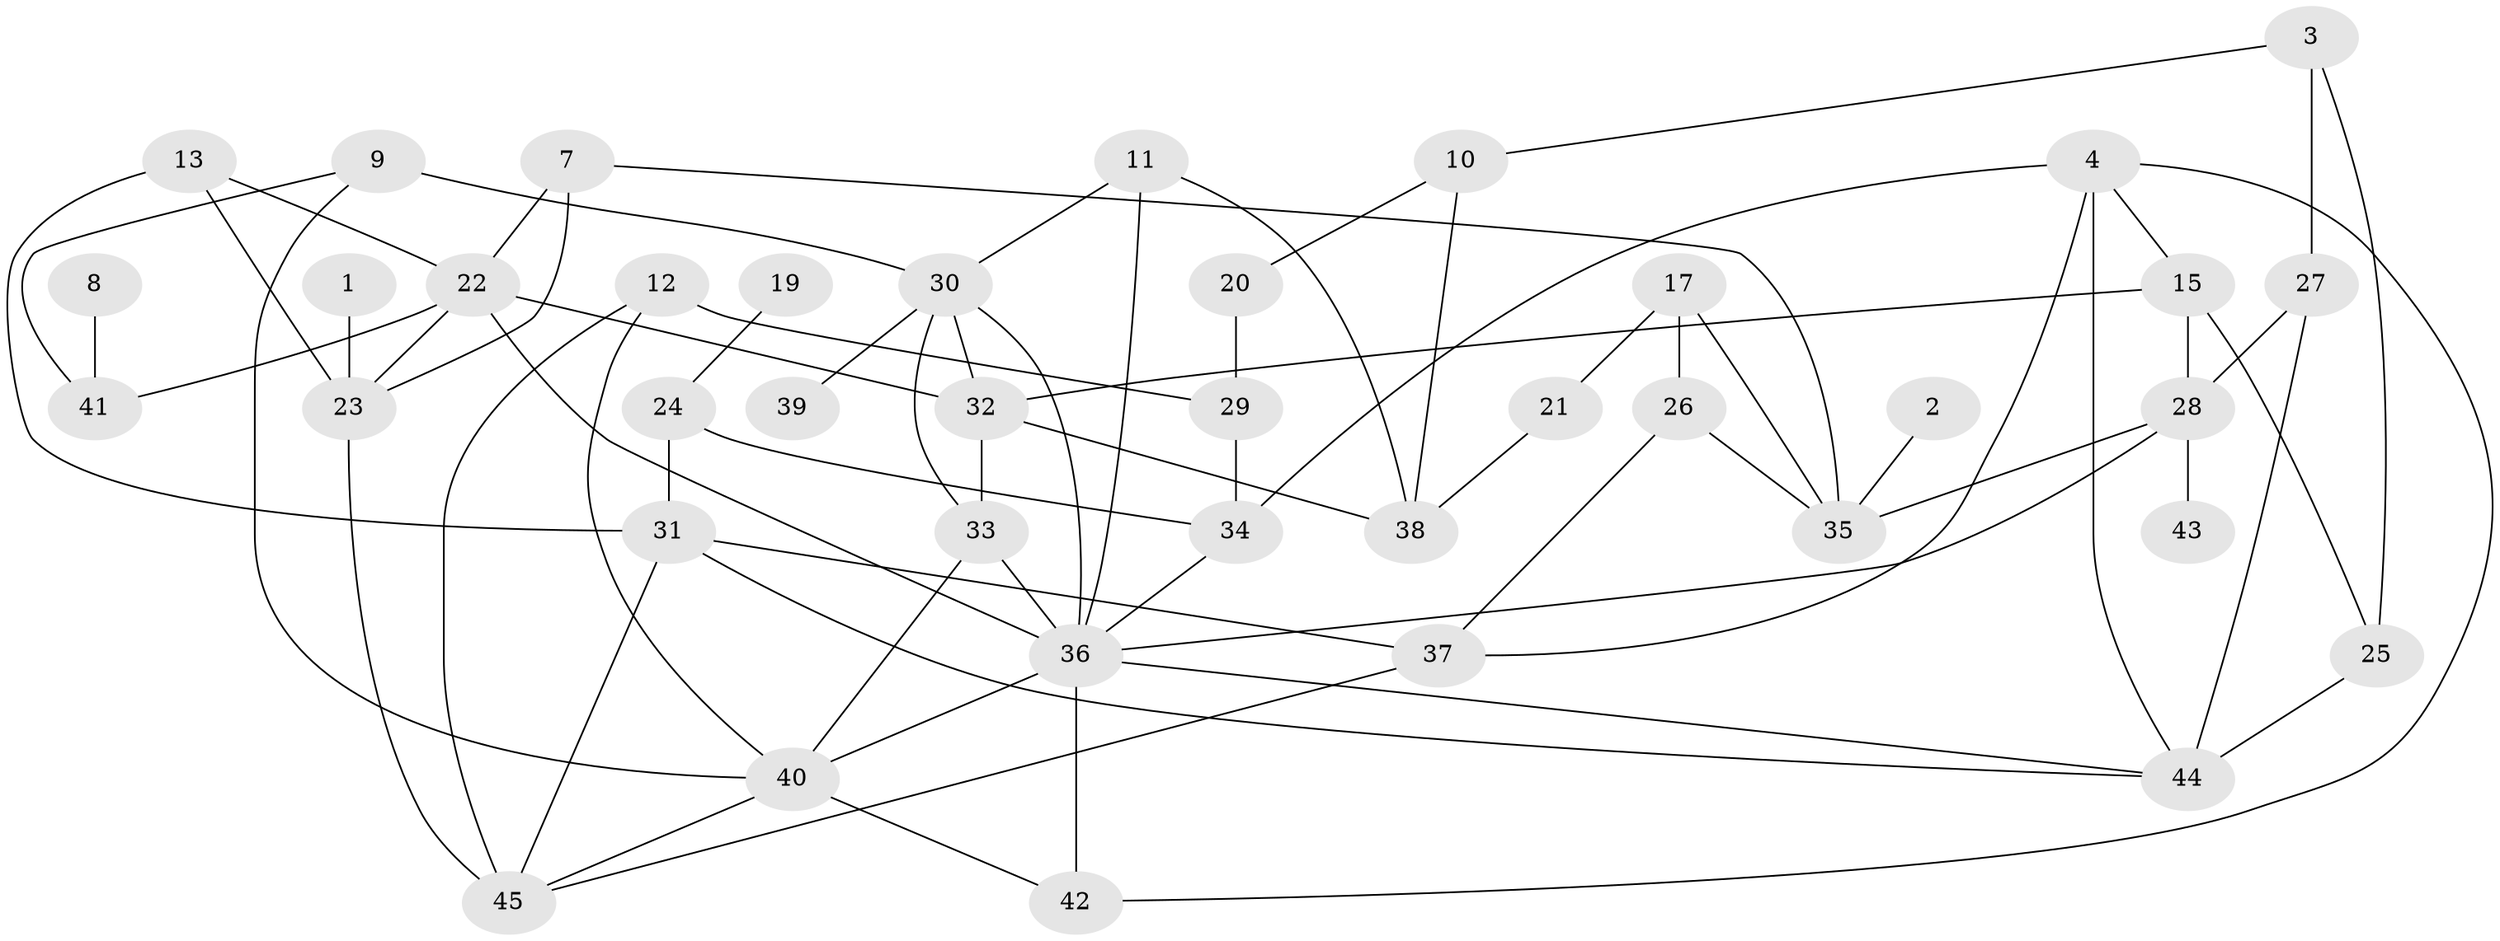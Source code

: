 // original degree distribution, {1: 0.09375, 2: 0.21875, 3: 0.296875, 8: 0.015625, 5: 0.109375, 0: 0.078125, 4: 0.109375, 6: 0.078125}
// Generated by graph-tools (version 1.1) at 2025/35/03/04/25 23:35:49]
// undirected, 40 vertices, 71 edges
graph export_dot {
  node [color=gray90,style=filled];
  1;
  2;
  3;
  4;
  7;
  8;
  9;
  10;
  11;
  12;
  13;
  15;
  17;
  19;
  20;
  21;
  22;
  23;
  24;
  25;
  26;
  27;
  28;
  29;
  30;
  31;
  32;
  33;
  34;
  35;
  36;
  37;
  38;
  39;
  40;
  41;
  42;
  43;
  44;
  45;
  1 -- 23 [weight=1.0];
  2 -- 35 [weight=1.0];
  3 -- 10 [weight=1.0];
  3 -- 25 [weight=1.0];
  3 -- 27 [weight=1.0];
  4 -- 15 [weight=1.0];
  4 -- 34 [weight=1.0];
  4 -- 37 [weight=1.0];
  4 -- 42 [weight=1.0];
  4 -- 44 [weight=1.0];
  7 -- 22 [weight=1.0];
  7 -- 23 [weight=1.0];
  7 -- 35 [weight=1.0];
  8 -- 41 [weight=1.0];
  9 -- 30 [weight=2.0];
  9 -- 40 [weight=1.0];
  9 -- 41 [weight=1.0];
  10 -- 20 [weight=1.0];
  10 -- 38 [weight=1.0];
  11 -- 30 [weight=1.0];
  11 -- 36 [weight=1.0];
  11 -- 38 [weight=1.0];
  12 -- 29 [weight=1.0];
  12 -- 40 [weight=1.0];
  12 -- 45 [weight=1.0];
  13 -- 22 [weight=1.0];
  13 -- 23 [weight=1.0];
  13 -- 31 [weight=1.0];
  15 -- 25 [weight=1.0];
  15 -- 28 [weight=1.0];
  15 -- 32 [weight=1.0];
  17 -- 21 [weight=1.0];
  17 -- 26 [weight=1.0];
  17 -- 35 [weight=1.0];
  19 -- 24 [weight=1.0];
  20 -- 29 [weight=1.0];
  21 -- 38 [weight=1.0];
  22 -- 23 [weight=1.0];
  22 -- 32 [weight=1.0];
  22 -- 36 [weight=1.0];
  22 -- 41 [weight=1.0];
  23 -- 45 [weight=1.0];
  24 -- 31 [weight=1.0];
  24 -- 34 [weight=1.0];
  25 -- 44 [weight=2.0];
  26 -- 35 [weight=1.0];
  26 -- 37 [weight=1.0];
  27 -- 28 [weight=2.0];
  27 -- 44 [weight=1.0];
  28 -- 35 [weight=1.0];
  28 -- 36 [weight=2.0];
  28 -- 43 [weight=1.0];
  29 -- 34 [weight=1.0];
  30 -- 32 [weight=1.0];
  30 -- 33 [weight=1.0];
  30 -- 36 [weight=2.0];
  30 -- 39 [weight=1.0];
  31 -- 37 [weight=1.0];
  31 -- 44 [weight=1.0];
  31 -- 45 [weight=1.0];
  32 -- 33 [weight=1.0];
  32 -- 38 [weight=1.0];
  33 -- 36 [weight=2.0];
  33 -- 40 [weight=1.0];
  34 -- 36 [weight=1.0];
  36 -- 40 [weight=1.0];
  36 -- 42 [weight=1.0];
  36 -- 44 [weight=1.0];
  37 -- 45 [weight=1.0];
  40 -- 42 [weight=1.0];
  40 -- 45 [weight=1.0];
}
